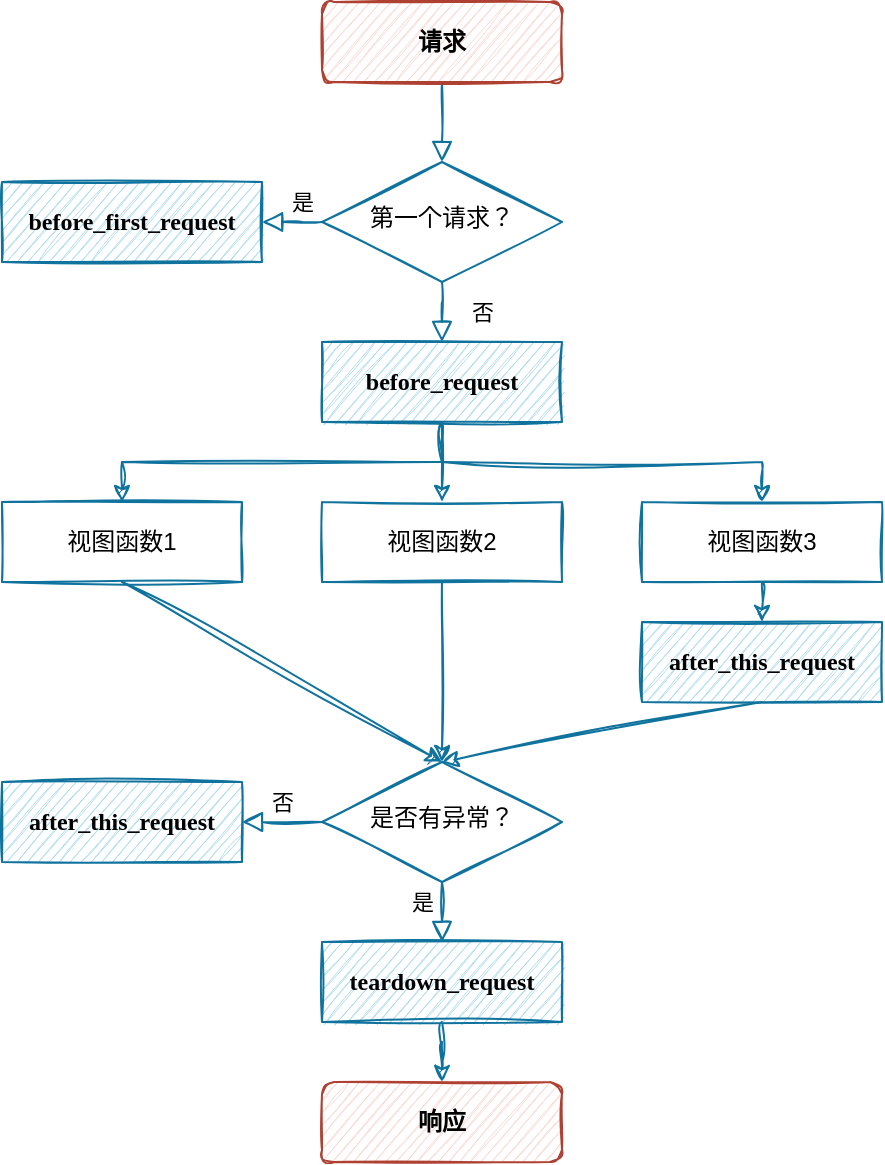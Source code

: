 <mxfile version="20.5.3" type="device"><diagram id="C5RBs43oDa-KdzZeNtuy" name="Page-1"><mxGraphModel dx="1024" dy="565" grid="1" gridSize="10" guides="1" tooltips="1" connect="1" arrows="1" fold="1" page="1" pageScale="1" pageWidth="827" pageHeight="1169" math="0" shadow="0"><root><mxCell id="WIyWlLk6GJQsqaUBKTNV-0"/><mxCell id="WIyWlLk6GJQsqaUBKTNV-1" parent="WIyWlLk6GJQsqaUBKTNV-0"/><mxCell id="WIyWlLk6GJQsqaUBKTNV-2" value="" style="rounded=0;html=1;jettySize=auto;orthogonalLoop=1;fontSize=11;endArrow=block;endFill=0;endSize=8;strokeWidth=1;shadow=0;labelBackgroundColor=none;edgeStyle=orthogonalEdgeStyle;sketch=1;fillColor=#b1ddf0;strokeColor=#10739e;" parent="WIyWlLk6GJQsqaUBKTNV-1" source="WIyWlLk6GJQsqaUBKTNV-3" target="WIyWlLk6GJQsqaUBKTNV-6" edge="1"><mxGeometry relative="1" as="geometry"/></mxCell><mxCell id="WIyWlLk6GJQsqaUBKTNV-3" value="请求" style="rounded=1;whiteSpace=wrap;html=1;fontSize=12;glass=0;strokeWidth=1;shadow=0;sketch=1;fontStyle=1;fillColor=#fad9d5;strokeColor=#ae4132;" parent="WIyWlLk6GJQsqaUBKTNV-1" vertex="1"><mxGeometry x="360" y="60" width="120" height="40" as="geometry"/></mxCell><mxCell id="WIyWlLk6GJQsqaUBKTNV-4" value="否" style="rounded=0;html=1;jettySize=auto;orthogonalLoop=1;fontSize=11;endArrow=block;endFill=0;endSize=8;strokeWidth=1;shadow=0;labelBackgroundColor=none;edgeStyle=orthogonalEdgeStyle;sketch=1;entryX=0.5;entryY=0;entryDx=0;entryDy=0;fillColor=#b1ddf0;strokeColor=#10739e;" parent="WIyWlLk6GJQsqaUBKTNV-1" source="WIyWlLk6GJQsqaUBKTNV-6" target="1mlN96zwC4c0GQwCLOPl-0" edge="1"><mxGeometry y="-20" relative="1" as="geometry"><mxPoint as="offset"/><mxPoint x="430" y="340" as="targetPoint"/><Array as="points"/></mxGeometry></mxCell><mxCell id="WIyWlLk6GJQsqaUBKTNV-5" value="是" style="edgeStyle=orthogonalEdgeStyle;rounded=0;html=1;jettySize=auto;orthogonalLoop=1;fontSize=11;endArrow=block;endFill=0;endSize=8;strokeWidth=1;shadow=0;labelBackgroundColor=none;sketch=1;fillColor=#b1ddf0;strokeColor=#10739e;" parent="WIyWlLk6GJQsqaUBKTNV-1" source="WIyWlLk6GJQsqaUBKTNV-6" target="WIyWlLk6GJQsqaUBKTNV-7" edge="1"><mxGeometry x="0.202" y="-10" relative="1" as="geometry"><mxPoint as="offset"/></mxGeometry></mxCell><mxCell id="WIyWlLk6GJQsqaUBKTNV-6" value="第一个请求？" style="rhombus;whiteSpace=wrap;html=1;shadow=0;fontFamily=Helvetica;fontSize=12;align=center;strokeWidth=1;spacing=6;spacingTop=-4;sketch=1;fillColor=none;strokeColor=#10739e;" parent="WIyWlLk6GJQsqaUBKTNV-1" vertex="1"><mxGeometry x="360" y="140" width="120" height="60" as="geometry"/></mxCell><mxCell id="WIyWlLk6GJQsqaUBKTNV-7" value="before_first_request" style="rounded=0;whiteSpace=wrap;html=1;fontSize=12;glass=0;strokeWidth=1;shadow=0;sketch=1;fontFamily=Comic Sans MS;fontStyle=1;fillColor=#b1ddf0;strokeColor=#10739e;" parent="WIyWlLk6GJQsqaUBKTNV-1" vertex="1"><mxGeometry x="200" y="150" width="130" height="40" as="geometry"/></mxCell><mxCell id="WIyWlLk6GJQsqaUBKTNV-8" value="否" style="rounded=0;html=1;jettySize=auto;orthogonalLoop=1;fontSize=11;endArrow=block;endFill=0;endSize=8;strokeWidth=1;shadow=0;labelBackgroundColor=none;edgeStyle=orthogonalEdgeStyle;sketch=1;entryX=1;entryY=0.5;entryDx=0;entryDy=0;fillColor=#b1ddf0;strokeColor=#10739e;" parent="WIyWlLk6GJQsqaUBKTNV-1" source="WIyWlLk6GJQsqaUBKTNV-10" target="1mlN96zwC4c0GQwCLOPl-18" edge="1"><mxGeometry y="-10" relative="1" as="geometry"><mxPoint as="offset"/><mxPoint x="727" y="270" as="targetPoint"/><Array as="points"/></mxGeometry></mxCell><mxCell id="WIyWlLk6GJQsqaUBKTNV-10" value="是否有异常？" style="rhombus;whiteSpace=wrap;html=1;shadow=0;fontFamily=Helvetica;fontSize=12;align=center;strokeWidth=1;spacing=6;spacingTop=-4;sketch=1;fillColor=none;strokeColor=#10739e;" parent="WIyWlLk6GJQsqaUBKTNV-1" vertex="1"><mxGeometry x="360" y="440" width="120" height="60" as="geometry"/></mxCell><mxCell id="WIyWlLk6GJQsqaUBKTNV-11" value="响应" style="rounded=1;whiteSpace=wrap;html=1;fontSize=12;glass=0;strokeWidth=1;shadow=0;sketch=1;fontStyle=1;fillColor=#fad9d5;strokeColor=#ae4132;" parent="WIyWlLk6GJQsqaUBKTNV-1" vertex="1"><mxGeometry x="360" y="600" width="120" height="40" as="geometry"/></mxCell><mxCell id="1mlN96zwC4c0GQwCLOPl-7" value="" style="edgeStyle=orthogonalEdgeStyle;rounded=0;sketch=1;hachureGap=4;jiggle=2;orthogonalLoop=1;jettySize=auto;html=1;fontFamily=Comic Sans MS;fontSize=16;fillColor=#b1ddf0;strokeColor=#10739e;" parent="WIyWlLk6GJQsqaUBKTNV-1" source="1mlN96zwC4c0GQwCLOPl-0" target="1mlN96zwC4c0GQwCLOPl-2" edge="1"><mxGeometry relative="1" as="geometry"/></mxCell><mxCell id="1mlN96zwC4c0GQwCLOPl-0" value="before_request" style="rounded=0;whiteSpace=wrap;html=1;fontSize=12;glass=0;strokeWidth=1;shadow=0;sketch=1;fontFamily=Comic Sans MS;fontStyle=1;fillColor=#b1ddf0;strokeColor=#10739e;" parent="WIyWlLk6GJQsqaUBKTNV-1" vertex="1"><mxGeometry x="360" y="230" width="120" height="40" as="geometry"/></mxCell><mxCell id="1mlN96zwC4c0GQwCLOPl-1" value="视图函数1" style="rounded=0;whiteSpace=wrap;html=1;fontSize=12;glass=0;strokeWidth=1;shadow=0;sketch=1;fillColor=none;strokeColor=#10739e;" parent="WIyWlLk6GJQsqaUBKTNV-1" vertex="1"><mxGeometry x="200" y="310" width="120" height="40" as="geometry"/></mxCell><mxCell id="1mlN96zwC4c0GQwCLOPl-2" value="视图函数2" style="rounded=0;whiteSpace=wrap;html=1;fontSize=12;glass=0;strokeWidth=1;shadow=0;sketch=1;fillColor=none;strokeColor=#10739e;" parent="WIyWlLk6GJQsqaUBKTNV-1" vertex="1"><mxGeometry x="360" y="310" width="120" height="40" as="geometry"/></mxCell><mxCell id="1mlN96zwC4c0GQwCLOPl-11" value="" style="edgeStyle=orthogonalEdgeStyle;rounded=0;sketch=1;hachureGap=4;jiggle=2;orthogonalLoop=1;jettySize=auto;html=1;fontFamily=Comic Sans MS;fontSize=16;fillColor=#b1ddf0;strokeColor=#10739e;" parent="WIyWlLk6GJQsqaUBKTNV-1" source="1mlN96zwC4c0GQwCLOPl-3" edge="1"><mxGeometry relative="1" as="geometry"><mxPoint x="580" y="370.0" as="targetPoint"/></mxGeometry></mxCell><mxCell id="1mlN96zwC4c0GQwCLOPl-3" value="视图函数3" style="rounded=0;whiteSpace=wrap;html=1;fontSize=12;glass=0;strokeWidth=1;shadow=0;sketch=1;fillColor=none;strokeColor=#10739e;" parent="WIyWlLk6GJQsqaUBKTNV-1" vertex="1"><mxGeometry x="520" y="310" width="120" height="40" as="geometry"/></mxCell><mxCell id="1mlN96zwC4c0GQwCLOPl-8" value="" style="edgeStyle=orthogonalEdgeStyle;rounded=0;sketch=1;hachureGap=4;jiggle=2;orthogonalLoop=1;jettySize=auto;html=1;fontFamily=Comic Sans MS;fontSize=16;entryX=0.5;entryY=0;entryDx=0;entryDy=0;exitX=0.5;exitY=1;exitDx=0;exitDy=0;fillColor=#b1ddf0;strokeColor=#10739e;" parent="WIyWlLk6GJQsqaUBKTNV-1" source="1mlN96zwC4c0GQwCLOPl-0" target="1mlN96zwC4c0GQwCLOPl-1" edge="1"><mxGeometry relative="1" as="geometry"><mxPoint x="430" y="280" as="sourcePoint"/><mxPoint x="430" y="320" as="targetPoint"/><Array as="points"><mxPoint x="420" y="290"/><mxPoint x="260" y="290"/></Array></mxGeometry></mxCell><mxCell id="1mlN96zwC4c0GQwCLOPl-9" value="" style="edgeStyle=orthogonalEdgeStyle;rounded=0;sketch=1;hachureGap=4;jiggle=2;orthogonalLoop=1;jettySize=auto;html=1;fontFamily=Comic Sans MS;fontSize=16;entryX=0.5;entryY=0;entryDx=0;entryDy=0;exitX=0.5;exitY=1;exitDx=0;exitDy=0;fillColor=#b1ddf0;strokeColor=#10739e;" parent="WIyWlLk6GJQsqaUBKTNV-1" source="1mlN96zwC4c0GQwCLOPl-0" target="1mlN96zwC4c0GQwCLOPl-3" edge="1"><mxGeometry relative="1" as="geometry"><mxPoint x="430" y="280" as="sourcePoint"/><mxPoint x="330" y="320" as="targetPoint"/><Array as="points"><mxPoint x="420" y="290"/><mxPoint x="580" y="290"/></Array></mxGeometry></mxCell><mxCell id="1mlN96zwC4c0GQwCLOPl-10" value="after_this_request" style="rounded=0;whiteSpace=wrap;html=1;fontSize=12;glass=0;strokeWidth=1;shadow=0;sketch=1;fontFamily=Comic Sans MS;fontStyle=1;fillColor=#b1ddf0;strokeColor=#10739e;" parent="WIyWlLk6GJQsqaUBKTNV-1" vertex="1"><mxGeometry x="520" y="370" width="120" height="40" as="geometry"/></mxCell><mxCell id="1mlN96zwC4c0GQwCLOPl-15" value="" style="endArrow=classic;html=1;rounded=0;sketch=1;hachureGap=4;jiggle=2;fontFamily=Comic Sans MS;fontSize=16;exitX=0.5;exitY=1;exitDx=0;exitDy=0;entryX=0.5;entryY=0;entryDx=0;entryDy=0;fillColor=#b1ddf0;strokeColor=#10739e;" parent="WIyWlLk6GJQsqaUBKTNV-1" source="1mlN96zwC4c0GQwCLOPl-1" target="WIyWlLk6GJQsqaUBKTNV-10" edge="1"><mxGeometry width="50" height="50" relative="1" as="geometry"><mxPoint x="250" y="460" as="sourcePoint"/><mxPoint x="560" y="370" as="targetPoint"/></mxGeometry></mxCell><mxCell id="1mlN96zwC4c0GQwCLOPl-16" value="" style="endArrow=classic;html=1;rounded=0;sketch=1;hachureGap=4;jiggle=2;fontFamily=Comic Sans MS;fontSize=16;exitX=0.5;exitY=1;exitDx=0;exitDy=0;entryX=0.5;entryY=0;entryDx=0;entryDy=0;fillColor=#b1ddf0;strokeColor=#10739e;" parent="WIyWlLk6GJQsqaUBKTNV-1" source="1mlN96zwC4c0GQwCLOPl-2" target="WIyWlLk6GJQsqaUBKTNV-10" edge="1"><mxGeometry width="50" height="50" relative="1" as="geometry"><mxPoint x="290" y="390" as="sourcePoint"/><mxPoint x="420" y="510" as="targetPoint"/></mxGeometry></mxCell><mxCell id="1mlN96zwC4c0GQwCLOPl-17" value="" style="endArrow=classic;html=1;rounded=0;sketch=1;hachureGap=4;jiggle=2;fontFamily=Comic Sans MS;fontSize=16;exitX=0.5;exitY=1;exitDx=0;exitDy=0;entryX=0.5;entryY=0;entryDx=0;entryDy=0;fillColor=#b1ddf0;strokeColor=#10739e;" parent="WIyWlLk6GJQsqaUBKTNV-1" source="1mlN96zwC4c0GQwCLOPl-10" target="WIyWlLk6GJQsqaUBKTNV-10" edge="1"><mxGeometry width="50" height="50" relative="1" as="geometry"><mxPoint x="300" y="400" as="sourcePoint"/><mxPoint x="440" y="530" as="targetPoint"/></mxGeometry></mxCell><mxCell id="1mlN96zwC4c0GQwCLOPl-18" value="after_this_request" style="rounded=0;whiteSpace=wrap;html=1;fontSize=12;glass=0;strokeWidth=1;shadow=0;sketch=1;fontFamily=Comic Sans MS;fontStyle=1;fillColor=#b1ddf0;strokeColor=#10739e;" parent="WIyWlLk6GJQsqaUBKTNV-1" vertex="1"><mxGeometry x="200" y="450" width="120" height="40" as="geometry"/></mxCell><mxCell id="1mlN96zwC4c0GQwCLOPl-19" value="是" style="rounded=0;html=1;jettySize=auto;orthogonalLoop=1;fontSize=11;endArrow=block;endFill=0;endSize=8;strokeWidth=1;shadow=0;labelBackgroundColor=none;edgeStyle=orthogonalEdgeStyle;sketch=1;exitX=0.5;exitY=1;exitDx=0;exitDy=0;entryX=0.5;entryY=0;entryDx=0;entryDy=0;fillColor=#b1ddf0;strokeColor=#10739e;" parent="WIyWlLk6GJQsqaUBKTNV-1" source="WIyWlLk6GJQsqaUBKTNV-10" target="1mlN96zwC4c0GQwCLOPl-20" edge="1"><mxGeometry x="-0.333" y="-10" relative="1" as="geometry"><mxPoint as="offset"/><mxPoint x="370" y="520" as="sourcePoint"/><mxPoint x="420" y="580" as="targetPoint"/><Array as="points"/></mxGeometry></mxCell><mxCell id="1mlN96zwC4c0GQwCLOPl-21" value="" style="edgeStyle=orthogonalEdgeStyle;rounded=0;sketch=1;hachureGap=4;jiggle=2;orthogonalLoop=1;jettySize=auto;html=1;fontFamily=Comic Sans MS;fontSize=16;fillColor=#b1ddf0;strokeColor=#10739e;" parent="WIyWlLk6GJQsqaUBKTNV-1" source="1mlN96zwC4c0GQwCLOPl-20" target="WIyWlLk6GJQsqaUBKTNV-11" edge="1"><mxGeometry relative="1" as="geometry"/></mxCell><mxCell id="1mlN96zwC4c0GQwCLOPl-20" value="teardown_request" style="rounded=0;whiteSpace=wrap;html=1;fontSize=12;glass=0;strokeWidth=1;shadow=0;sketch=1;fontFamily=Comic Sans MS;fontStyle=1;fillColor=#b1ddf0;strokeColor=#10739e;" parent="WIyWlLk6GJQsqaUBKTNV-1" vertex="1"><mxGeometry x="360" y="530" width="120" height="40" as="geometry"/></mxCell></root></mxGraphModel></diagram></mxfile>